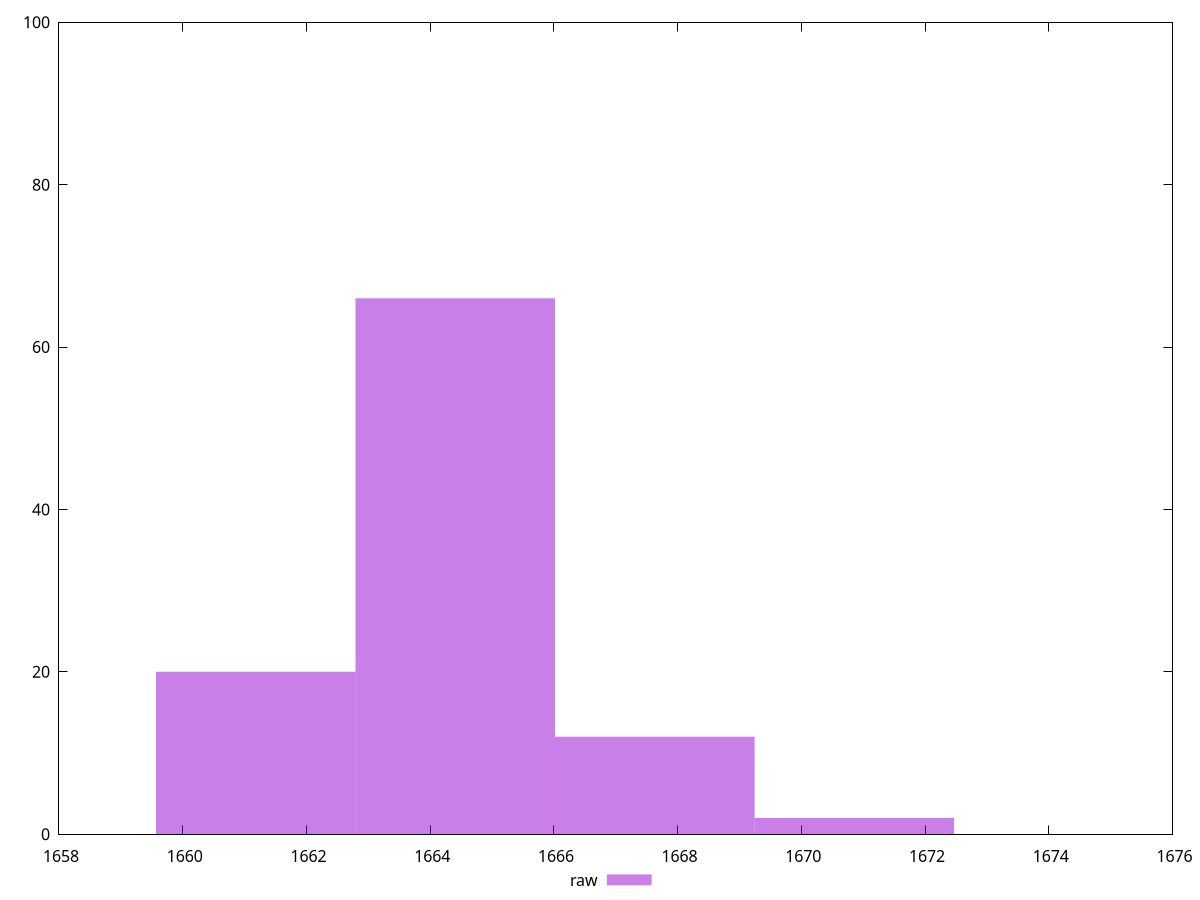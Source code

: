 reset
set terminal svg size 640, 490 enhanced background rgb 'white'
set output "report_00007_2020-12-11T15:55:29.892Z/speed-index/samples/pages+cached+noexternal+nofonts+nosvg+noimg+nocss/raw/histogram.svg"

$raw <<EOF
1664.405707395906 66
1667.6312998520996 12
1661.1801149397122 20
1670.856892308293 2
EOF

set key outside below
set boxwidth 3.225592456193616
set yrange [0:100]
set style fill transparent solid 0.5 noborder

plot \
  $raw title "raw" with boxes, \


reset